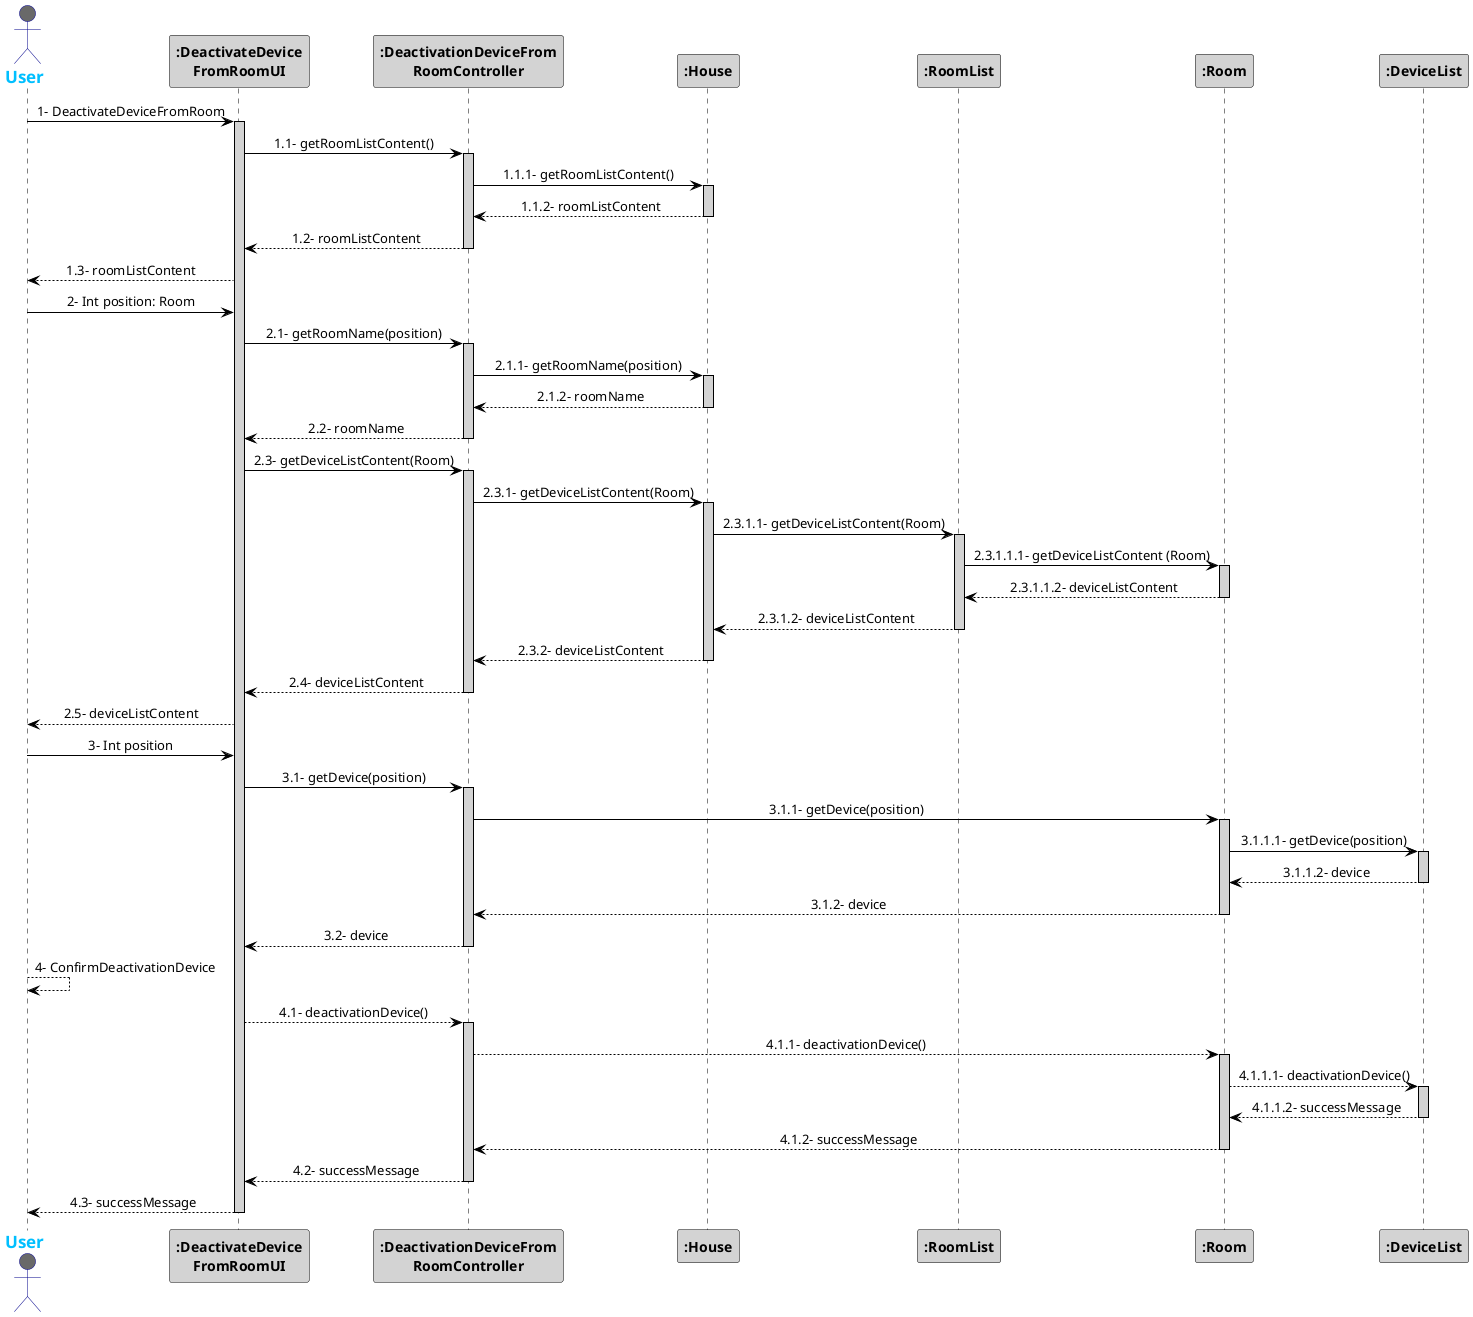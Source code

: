 @startuml
skinparam sequenceMessageAlign center
skinparam sequence {
	ArrowColor Black
	ActorBorderColor DarkBlue
	LifeLineBorderColor black
	LifeLineBackgroundColor LightGrey

	ParticipantBorderColor Black
	ParticipantBackgroundColor LightGrey
	ParticipantFontStyle Bold

	ActorBackgroundColor DimGrey
	ActorFontColor DeepSkyBlue
	ActorFontStyle Bold
	ActorFontSize 17
	ActorFontName Aapex
}

actor User
User -> ":DeactivateDevice\nFromRoomUI": 1- DeactivateDeviceFromRoom
activate ":DeactivateDevice\nFromRoomUI"
":DeactivateDevice\nFromRoomUI" -> ":DeactivationDeviceFrom\nRoomController": 1.1- getRoomListContent()
activate ":DeactivationDeviceFrom\nRoomController"
":DeactivationDeviceFrom\nRoomController" -> ":House": 1.1.1- getRoomListContent()
activate ":House"

":DeactivationDeviceFrom\nRoomController" <-- ":House": 1.1.2- roomListContent
deactivate ":House"
":DeactivateDevice\nFromRoomUI" <-- ":DeactivationDeviceFrom\nRoomController": 1.2- roomListContent
deactivate ":DeactivationDeviceFrom\nRoomController"
User <-- ":DeactivateDevice\nFromRoomUI": 1.3- roomListContent

User -> ":DeactivateDevice\nFromRoomUI": 2- Int position: Room
":DeactivateDevice\nFromRoomUI" -> ":DeactivationDeviceFrom\nRoomController": 2.1- getRoomName(position)
activate ":DeactivationDeviceFrom\nRoomController"
":DeactivationDeviceFrom\nRoomController" -> ":House": 2.1.1- getRoomName(position)
activate ":House"
":DeactivationDeviceFrom\nRoomController" <-- ":House": 2.1.2- roomName
deactivate ":House"
":DeactivateDevice\nFromRoomUI" <-- ":DeactivationDeviceFrom\nRoomController": 2.2- roomName
deactivate ":DeactivationDeviceFrom\nRoomController"

":DeactivateDevice\nFromRoomUI" -> ":DeactivationDeviceFrom\nRoomController": 2.3- getDeviceListContent(Room)
activate ":DeactivationDeviceFrom\nRoomController"
":DeactivationDeviceFrom\nRoomController" -> ":House": 2.3.1- getDeviceListContent(Room)
activate ":House"
":House" -> ":RoomList": 2.3.1.1- getDeviceListContent(Room)
activate ":RoomList"
":RoomList" -> ":Room": 2.3.1.1.1- getDeviceListContent (Room)
activate ":Room"
":RoomList" <-- ":Room": 2.3.1.1.2- deviceListContent
deactivate ":Room"
":House" <-- ":RoomList":  2.3.1.2- deviceListContent
deactivate ":RoomList"
":DeactivationDeviceFrom\nRoomController" <-- ":House": 2.3.2- deviceListContent
deactivate ":House"
":DeactivateDevice\nFromRoomUI" <-- ":DeactivationDeviceFrom\nRoomController": 2.4- deviceListContent
deactivate ":DeactivationDeviceFrom\nRoomController"
User <-- ":DeactivateDevice\nFromRoomUI": 2.5- deviceListContent

User -> ":DeactivateDevice\nFromRoomUI": 3- Int position
":DeactivateDevice\nFromRoomUI" -> ":DeactivationDeviceFrom\nRoomController": 3.1- getDevice(position)
activate ":DeactivationDeviceFrom\nRoomController"
":DeactivationDeviceFrom\nRoomController" -> ":Room": 3.1.1- getDevice(position)
activate ":Room"
":Room" -> ":DeviceList": 3.1.1.1- getDevice(position)
activate ":DeviceList"
":Room" <-- ":DeviceList": 3.1.1.2- device
deactivate ":DeviceList"
":DeactivationDeviceFrom\nRoomController" <-- ":Room": 3.1.2- device
deactivate ":Room"
":DeactivateDevice\nFromRoomUI" <-- ":DeactivationDeviceFrom\nRoomController": 3.2- device
deactivate ":DeactivationDeviceFrom\nRoomController"

User --> User: 4- ConfirmDeactivationDevice
":DeactivateDevice\nFromRoomUI" --> ":DeactivationDeviceFrom\nRoomController": 4.1- deactivationDevice()
activate ":DeactivationDeviceFrom\nRoomController"
":DeactivationDeviceFrom\nRoomController" --> ":Room": 4.1.1- deactivationDevice()
activate ":Room"
":Room" --> ":DeviceList": 4.1.1.1- deactivationDevice()
activate ":DeviceList"
":Room" <-- ":DeviceList": 4.1.1.2- successMessage
deactivate ":DeviceList"
":DeactivationDeviceFrom\nRoomController" <-- ":Room": 4.1.2- successMessage
deactivate ":Room"
":DeactivateDevice\nFromRoomUI" <-- ":DeactivationDeviceFrom\nRoomController": 4.2- successMessage
deactivate ":DeactivationDeviceFrom\nRoomController"
User <-- ":DeactivateDevice\nFromRoomUI": 4.3- successMessage
deactivate ":DeactivateDevice\nFromRoomUI"

@enduml